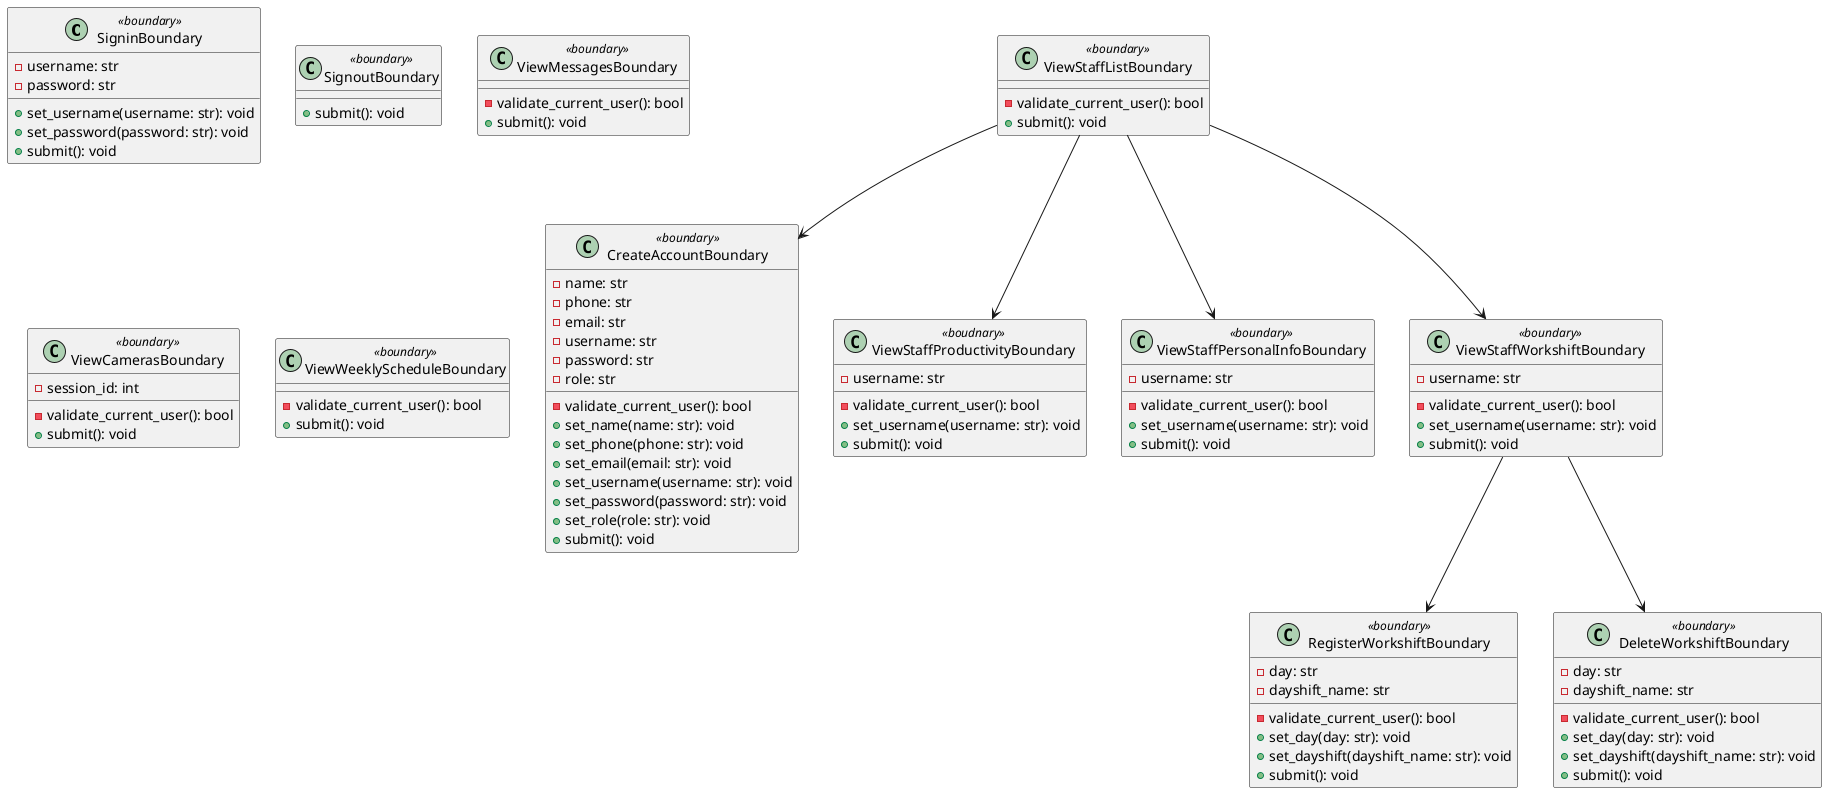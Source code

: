 @startuml

class SigninBoundary <<boundary>> {
    - username: str
    - password: str
    
    + set_username(username: str): void
    + set_password(password: str): void
    + submit(): void
}

class SignoutBoundary <<boundary>> {
    
    + submit(): void
}

class CreateAccountBoundary <<boundary>> {
    - name: str
    - phone: str
    - email: str
    - username: str
    - password: str
    - role: str
    
    - validate_current_user(): bool
    + set_name(name: str): void
    + set_phone(phone: str): void
    + set_email(email: str): void
    + set_username(username: str): void
    + set_password(password: str): void
    + set_role(role: str): void
    + submit(): void

}

class ViewStaffListBoundary <<boundary>> {

    - validate_current_user(): bool
    + submit(): void
}

class ViewStaffProductivityBoundary <<boudnary>> {
    - username: str

    - validate_current_user(): bool
    + set_username(username: str): void
    + submit(): void
}

class ViewStaffPersonalInfoBoundary <<boundary>> {
    - username: str
    
    - validate_current_user(): bool
    + set_username(username: str): void
    + submit(): void
}

class ViewStaffWorkshiftBoundary <<boundary>> {
    - username: str
    
    - validate_current_user(): bool
    + set_username(username: str): void
    + submit(): void
}

class RegisterWorkshiftBoundary <<boundary>> {
    - day: str
    - dayshift_name: str

    - validate_current_user(): bool
    + set_day(day: str): void
    + set_dayshift(dayshift_name: str): void
    + submit(): void
}

class DeleteWorkshiftBoundary <<boundary>> {
    - day: str
    - dayshift_name: str
    
    - validate_current_user(): bool
    + set_day(day: str): void
    + set_dayshift(dayshift_name: str): void
    + submit(): void
}

class ViewMessagesBoundary <<boundary>> {

    - validate_current_user(): bool
    + submit(): void
}

class ViewCamerasBoundary <<boundary>> {
    - session_id: int

    - validate_current_user(): bool
    + submit(): void
}

class ViewWeeklyScheduleBoundary <<boundary>> {

    - validate_current_user(): bool
    + submit(): void
}

ViewStaffWorkshiftBoundary --> RegisterWorkshiftBoundary
ViewStaffWorkshiftBoundary --> DeleteWorkshiftBoundary
ViewStaffListBoundary --> CreateAccountBoundary
ViewStaffListBoundary --> ViewStaffPersonalInfoBoundary
ViewStaffListBoundary --> ViewStaffProductivityBoundary
ViewStaffListBoundary --> ViewStaffWorkshiftBoundary

@enduml